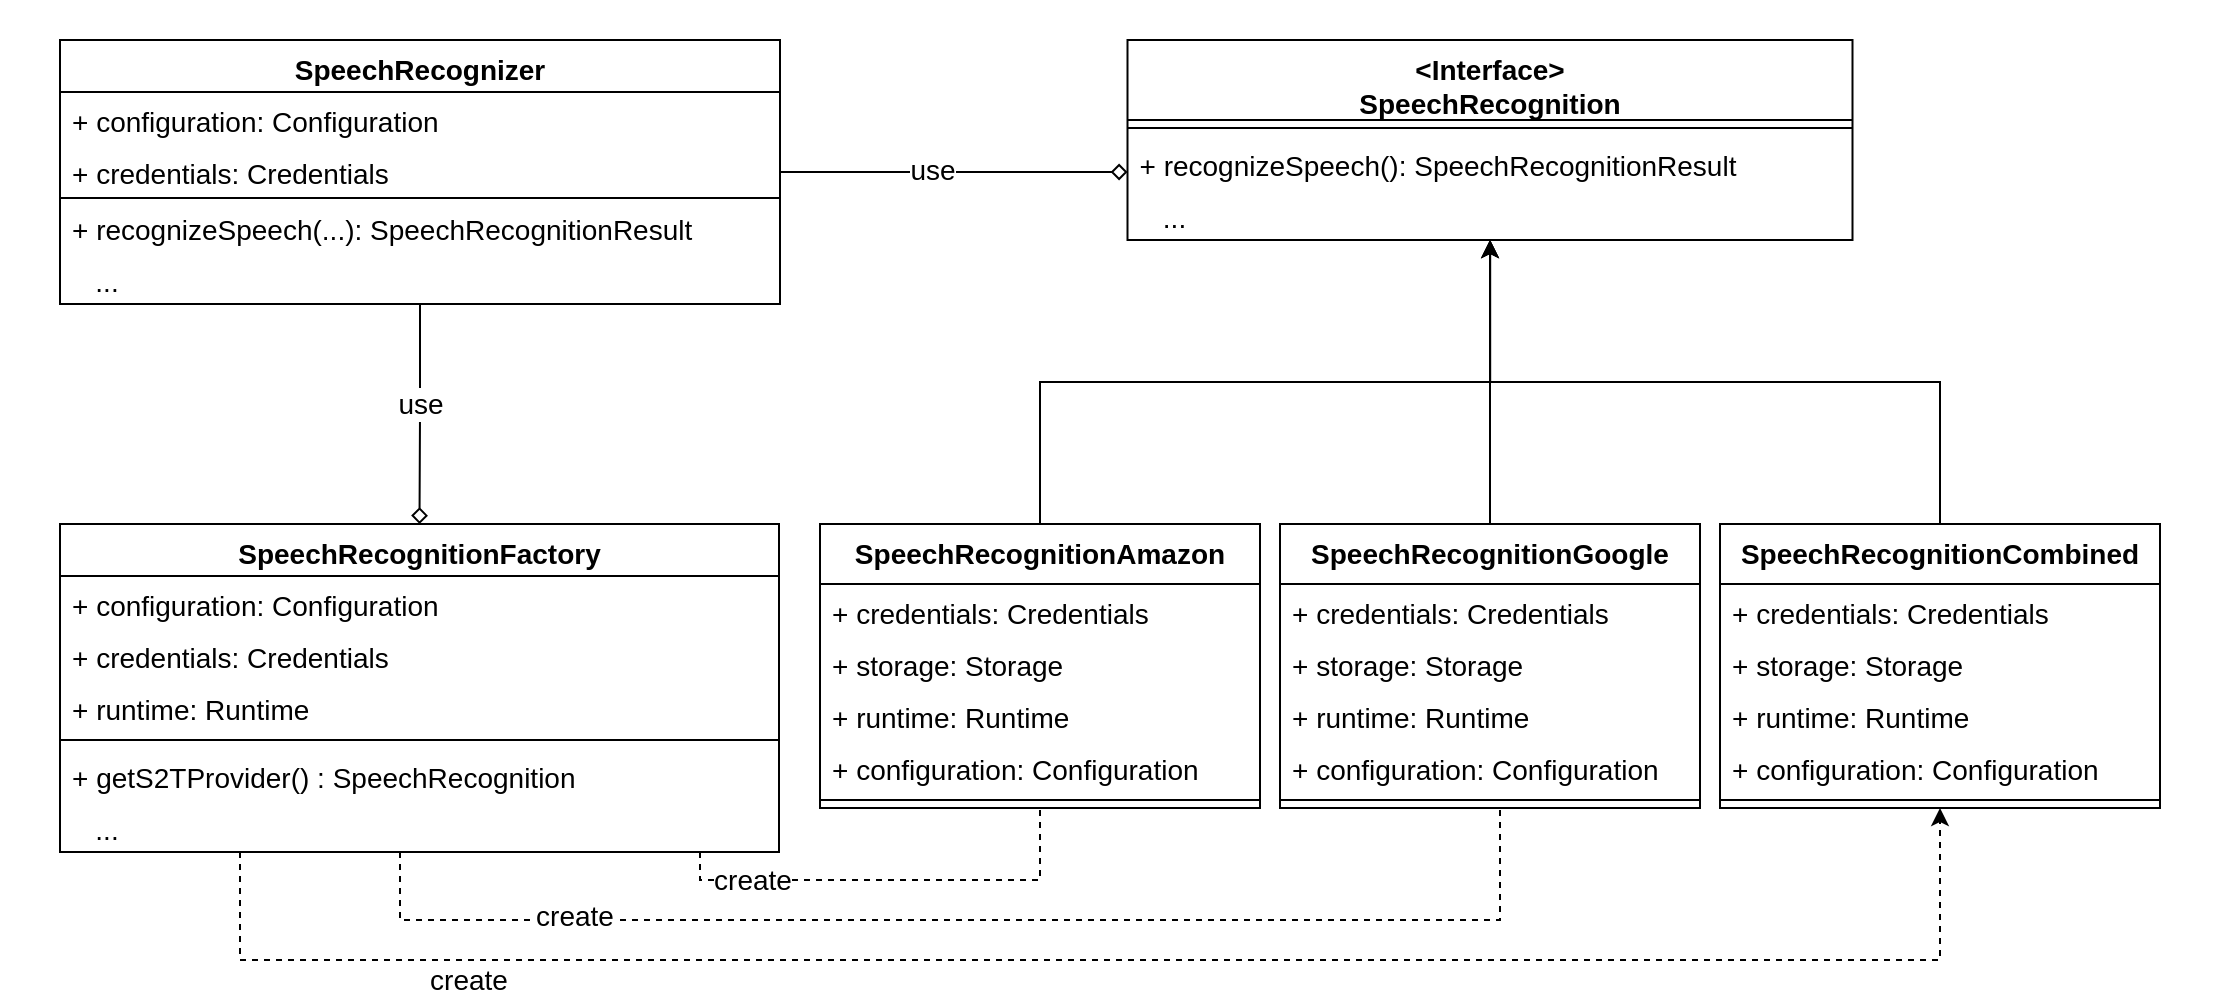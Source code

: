 <mxfile version="21.0.10" type="device"><diagram id="wtVQ1h2X89k8MISaPQCw" name="Seite-1"><mxGraphModel dx="1434" dy="802" grid="1" gridSize="10" guides="1" tooltips="1" connect="1" arrows="1" fold="1" page="1" pageScale="1" pageWidth="827" pageHeight="1169" math="0" shadow="0"><root><mxCell id="0"/><mxCell id="1" parent="0"/><mxCell id="u1r3c1feECKWbiHXQktC-6" value="" style="rounded=1;whiteSpace=wrap;html=1;fillColor=none;strokeColor=none;" parent="1" vertex="1"><mxGeometry x="450" y="360" width="1110" height="500" as="geometry"/></mxCell><mxCell id="hRCYIYvR6mgjOrLLROBW-50" style="edgeStyle=orthogonalEdgeStyle;rounded=0;orthogonalLoop=1;jettySize=auto;html=1;endArrow=none;endFill=0;fontSize=14;dashed=1;" parent="1" source="hRCYIYvR6mgjOrLLROBW-1" target="hRCYIYvR6mgjOrLLROBW-34" edge="1"><mxGeometry relative="1" as="geometry"><Array as="points"><mxPoint x="800" y="800"/><mxPoint x="970" y="800"/></Array><mxPoint x="1015.0" y="840" as="targetPoint"/></mxGeometry></mxCell><mxCell id="hRCYIYvR6mgjOrLLROBW-52" value="create" style="edgeLabel;html=1;align=center;verticalAlign=middle;resizable=0;points=[];fontSize=14;" parent="hRCYIYvR6mgjOrLLROBW-50" vertex="1" connectable="0"><mxGeometry x="-0.067" relative="1" as="geometry"><mxPoint x="-63" as="offset"/></mxGeometry></mxCell><mxCell id="hRCYIYvR6mgjOrLLROBW-51" style="edgeStyle=orthogonalEdgeStyle;rounded=0;orthogonalLoop=1;jettySize=auto;html=1;endArrow=none;endFill=0;fontSize=14;dashed=1;" parent="1" source="hRCYIYvR6mgjOrLLROBW-1" target="hRCYIYvR6mgjOrLLROBW-42" edge="1"><mxGeometry relative="1" as="geometry"><Array as="points"><mxPoint x="650" y="820"/><mxPoint x="1200" y="820"/></Array></mxGeometry></mxCell><mxCell id="hRCYIYvR6mgjOrLLROBW-53" value="create" style="edgeLabel;html=1;align=center;verticalAlign=middle;resizable=0;points=[];fontSize=14;" parent="hRCYIYvR6mgjOrLLROBW-51" vertex="1" connectable="0"><mxGeometry x="-0.3" y="2" relative="1" as="geometry"><mxPoint x="-103" as="offset"/></mxGeometry></mxCell><mxCell id="sWCU-hn7lS3tqTHt28BD-5" value="create" style="edgeLabel;html=1;align=center;verticalAlign=middle;resizable=0;points=[];fontSize=14;" parent="hRCYIYvR6mgjOrLLROBW-51" vertex="1" connectable="0"><mxGeometry x="-0.3" y="2" relative="1" as="geometry"><mxPoint x="-156" y="32" as="offset"/></mxGeometry></mxCell><mxCell id="sWCU-hn7lS3tqTHt28BD-4" style="edgeStyle=orthogonalEdgeStyle;rounded=0;orthogonalLoop=1;jettySize=auto;html=1;dashed=1;" parent="1" source="hRCYIYvR6mgjOrLLROBW-1" target="KhOsI9jOeI7D8OV6hnkf-4" edge="1"><mxGeometry relative="1" as="geometry"><Array as="points"><mxPoint x="570" y="840"/><mxPoint x="1420" y="840"/></Array></mxGeometry></mxCell><mxCell id="hRCYIYvR6mgjOrLLROBW-1" value="SpeechRecognitionFactory" style="swimlane;fontStyle=1;align=center;verticalAlign=top;childLayout=stackLayout;horizontal=1;startSize=26;horizontalStack=0;resizeParent=1;resizeParentMax=0;resizeLast=0;collapsible=1;marginBottom=0;fontSize=14;" parent="1" vertex="1"><mxGeometry x="480" y="622" width="359.5" height="164" as="geometry"><mxRectangle x="620" y="240" width="130" height="30" as="alternateBounds"/></mxGeometry></mxCell><mxCell id="hRCYIYvR6mgjOrLLROBW-2" value="+ configuration: Configuration" style="text;strokeColor=none;fillColor=none;align=left;verticalAlign=top;spacingLeft=4;spacingRight=4;overflow=hidden;rotatable=0;points=[[0,0.5],[1,0.5]];portConstraint=eastwest;fontSize=14;" parent="hRCYIYvR6mgjOrLLROBW-1" vertex="1"><mxGeometry y="26" width="359.5" height="26" as="geometry"/></mxCell><mxCell id="sWCU-hn7lS3tqTHt28BD-6" value="+ credentials: Credentials" style="text;strokeColor=none;fillColor=none;align=left;verticalAlign=top;spacingLeft=4;spacingRight=4;overflow=hidden;rotatable=0;points=[[0,0.5],[1,0.5]];portConstraint=eastwest;fontSize=14;" parent="hRCYIYvR6mgjOrLLROBW-1" vertex="1"><mxGeometry y="52" width="359.5" height="26" as="geometry"/></mxCell><mxCell id="hRCYIYvR6mgjOrLLROBW-32" value="+ runtime: Runtime" style="text;strokeColor=none;fillColor=none;align=left;verticalAlign=top;spacingLeft=4;spacingRight=4;overflow=hidden;rotatable=0;points=[[0,0.5],[1,0.5]];portConstraint=eastwest;fontSize=14;" parent="hRCYIYvR6mgjOrLLROBW-1" vertex="1"><mxGeometry y="78" width="359.5" height="26" as="geometry"/></mxCell><mxCell id="hRCYIYvR6mgjOrLLROBW-3" value="" style="line;strokeWidth=1;fillColor=none;align=left;verticalAlign=middle;spacingTop=-1;spacingLeft=3;spacingRight=3;rotatable=0;labelPosition=right;points=[];portConstraint=eastwest;strokeColor=inherit;fontSize=14;" parent="hRCYIYvR6mgjOrLLROBW-1" vertex="1"><mxGeometry y="104" width="359.5" height="8" as="geometry"/></mxCell><mxCell id="hRCYIYvR6mgjOrLLROBW-7" value="+ getS2TProvider() : SpeechRecognition" style="text;strokeColor=none;fillColor=none;align=left;verticalAlign=top;spacingLeft=4;spacingRight=4;overflow=hidden;rotatable=0;points=[[0,0.5],[1,0.5]];portConstraint=eastwest;fontSize=14;" parent="hRCYIYvR6mgjOrLLROBW-1" vertex="1"><mxGeometry y="112" width="359.5" height="26" as="geometry"/></mxCell><mxCell id="hRCYIYvR6mgjOrLLROBW-12" value="   ..." style="text;strokeColor=none;fillColor=none;align=left;verticalAlign=top;spacingLeft=4;spacingRight=4;overflow=hidden;rotatable=0;points=[[0,0.5],[1,0.5]];portConstraint=eastwest;fontSize=14;" parent="hRCYIYvR6mgjOrLLROBW-1" vertex="1"><mxGeometry y="138" width="359.5" height="26" as="geometry"/></mxCell><mxCell id="hRCYIYvR6mgjOrLLROBW-23" value="&lt;Interface&gt;&#10;SpeechRecognition" style="swimlane;fontStyle=1;align=center;verticalAlign=top;childLayout=stackLayout;horizontal=1;startSize=40;horizontalStack=0;resizeParent=1;resizeParentMax=0;resizeLast=0;collapsible=1;marginBottom=0;fontSize=14;" parent="1" vertex="1"><mxGeometry x="1013.75" y="380" width="362.5" height="100" as="geometry"><mxRectangle x="620" y="240" width="130" height="30" as="alternateBounds"/></mxGeometry></mxCell><mxCell id="hRCYIYvR6mgjOrLLROBW-24" value="" style="line;strokeWidth=1;fillColor=none;align=left;verticalAlign=middle;spacingTop=-1;spacingLeft=3;spacingRight=3;rotatable=0;labelPosition=right;points=[];portConstraint=eastwest;strokeColor=inherit;fontSize=14;" parent="hRCYIYvR6mgjOrLLROBW-23" vertex="1"><mxGeometry y="40" width="362.5" height="8" as="geometry"/></mxCell><mxCell id="hRCYIYvR6mgjOrLLROBW-26" value="+ recognizeSpeech(): SpeechRecognitionResult" style="text;strokeColor=none;fillColor=none;align=left;verticalAlign=top;spacingLeft=4;spacingRight=4;overflow=hidden;rotatable=0;points=[[0,0.5],[1,0.5]];portConstraint=eastwest;fontSize=14;" parent="hRCYIYvR6mgjOrLLROBW-23" vertex="1"><mxGeometry y="48" width="362.5" height="26" as="geometry"/></mxCell><mxCell id="hRCYIYvR6mgjOrLLROBW-41" value="   ..." style="text;strokeColor=none;fillColor=none;align=left;verticalAlign=top;spacingLeft=4;spacingRight=4;overflow=hidden;rotatable=0;points=[[0,0.5],[1,0.5]];portConstraint=eastwest;fontSize=14;" parent="hRCYIYvR6mgjOrLLROBW-23" vertex="1"><mxGeometry y="74" width="362.5" height="26" as="geometry"/></mxCell><mxCell id="sWCU-hn7lS3tqTHt28BD-2" style="edgeStyle=orthogonalEdgeStyle;rounded=0;orthogonalLoop=1;jettySize=auto;html=1;" parent="1" source="hRCYIYvR6mgjOrLLROBW-34" target="hRCYIYvR6mgjOrLLROBW-23" edge="1"><mxGeometry relative="1" as="geometry"/></mxCell><mxCell id="hRCYIYvR6mgjOrLLROBW-34" value="SpeechRecognitionAmazon" style="swimlane;fontStyle=1;align=center;verticalAlign=top;childLayout=stackLayout;horizontal=1;startSize=30;horizontalStack=0;resizeParent=1;resizeParentMax=0;resizeLast=0;collapsible=1;marginBottom=0;fontSize=14;" parent="1" vertex="1"><mxGeometry x="860" y="622" width="220" height="142" as="geometry"><mxRectangle x="620" y="240" width="130" height="30" as="alternateBounds"/></mxGeometry></mxCell><mxCell id="u1r3c1feECKWbiHXQktC-3" value="+ credentials: Credentials" style="text;strokeColor=none;fillColor=none;align=left;verticalAlign=top;spacingLeft=4;spacingRight=4;overflow=hidden;rotatable=0;points=[[0,0.5],[1,0.5]];portConstraint=eastwest;fontSize=14;" parent="hRCYIYvR6mgjOrLLROBW-34" vertex="1"><mxGeometry y="30" width="220" height="26" as="geometry"/></mxCell><mxCell id="u1r3c1feECKWbiHXQktC-4" value="+ storage: Storage" style="text;strokeColor=none;fillColor=none;align=left;verticalAlign=top;spacingLeft=4;spacingRight=4;overflow=hidden;rotatable=0;points=[[0,0.5],[1,0.5]];portConstraint=eastwest;fontSize=14;" parent="hRCYIYvR6mgjOrLLROBW-34" vertex="1"><mxGeometry y="56" width="220" height="26" as="geometry"/></mxCell><mxCell id="KhOsI9jOeI7D8OV6hnkf-3" value="+ runtime: Runtime" style="text;strokeColor=none;fillColor=none;align=left;verticalAlign=top;spacingLeft=4;spacingRight=4;overflow=hidden;rotatable=0;points=[[0,0.5],[1,0.5]];portConstraint=eastwest;fontSize=14;" parent="hRCYIYvR6mgjOrLLROBW-34" vertex="1"><mxGeometry y="82" width="220" height="26" as="geometry"/></mxCell><mxCell id="hRCYIYvR6mgjOrLLROBW-35" value="+ configuration: Configuration" style="text;strokeColor=none;fillColor=none;align=left;verticalAlign=top;spacingLeft=4;spacingRight=4;overflow=hidden;rotatable=0;points=[[0,0.5],[1,0.5]];portConstraint=eastwest;fontSize=14;" parent="hRCYIYvR6mgjOrLLROBW-34" vertex="1"><mxGeometry y="108" width="220" height="26" as="geometry"/></mxCell><mxCell id="hRCYIYvR6mgjOrLLROBW-36" value="" style="line;strokeWidth=1;fillColor=none;align=left;verticalAlign=middle;spacingTop=-1;spacingLeft=3;spacingRight=3;rotatable=0;labelPosition=right;points=[];portConstraint=eastwest;strokeColor=inherit;fontSize=14;" parent="hRCYIYvR6mgjOrLLROBW-34" vertex="1"><mxGeometry y="134" width="220" height="8" as="geometry"/></mxCell><mxCell id="hRCYIYvR6mgjOrLLROBW-49" style="edgeStyle=orthogonalEdgeStyle;rounded=0;orthogonalLoop=1;jettySize=auto;html=1;endArrow=diamond;endFill=0;fontSize=14;" parent="1" source="hRCYIYvR6mgjOrLLROBW-13" target="hRCYIYvR6mgjOrLLROBW-1" edge="1"><mxGeometry relative="1" as="geometry"/></mxCell><mxCell id="hRCYIYvR6mgjOrLLROBW-54" value="use" style="edgeLabel;html=1;align=center;verticalAlign=middle;resizable=0;points=[];fontSize=14;" parent="hRCYIYvR6mgjOrLLROBW-49" vertex="1" connectable="0"><mxGeometry x="-0.109" y="2" relative="1" as="geometry"><mxPoint x="-2" y="1" as="offset"/></mxGeometry></mxCell><mxCell id="0X46Qtha_BIXwkY15KMi-1" style="edgeStyle=orthogonalEdgeStyle;rounded=0;orthogonalLoop=1;jettySize=auto;html=1;endArrow=diamond;endFill=0;fontSize=14;" parent="1" source="hRCYIYvR6mgjOrLLROBW-13" target="hRCYIYvR6mgjOrLLROBW-23" edge="1"><mxGeometry relative="1" as="geometry"><Array as="points"><mxPoint x="1030" y="450"/><mxPoint x="1030" y="450"/></Array><mxPoint x="1020" y="450" as="targetPoint"/></mxGeometry></mxCell><mxCell id="0X46Qtha_BIXwkY15KMi-2" value="use" style="edgeLabel;html=1;align=center;verticalAlign=middle;resizable=0;points=[];fontSize=14;" parent="0X46Qtha_BIXwkY15KMi-1" vertex="1" connectable="0"><mxGeometry x="-0.127" y="-2" relative="1" as="geometry"><mxPoint y="-3" as="offset"/></mxGeometry></mxCell><mxCell id="hRCYIYvR6mgjOrLLROBW-13" value="SpeechRecognizer" style="swimlane;fontStyle=1;align=center;verticalAlign=top;childLayout=stackLayout;horizontal=1;startSize=26;horizontalStack=0;resizeParent=1;resizeParentMax=0;resizeLast=0;collapsible=1;marginBottom=0;fontSize=14;" parent="1" vertex="1"><mxGeometry x="480" y="380" width="360" height="132" as="geometry"><mxRectangle x="620" y="240" width="130" height="30" as="alternateBounds"/></mxGeometry></mxCell><mxCell id="QFIq7xXq9BXHEc0DejL3-2" value="+ configuration: Configuration" style="text;strokeColor=none;fillColor=none;align=left;verticalAlign=top;spacingLeft=4;spacingRight=4;overflow=hidden;rotatable=0;points=[[0,0.5],[1,0.5]];portConstraint=eastwest;fontSize=14;" parent="hRCYIYvR6mgjOrLLROBW-13" vertex="1"><mxGeometry y="26" width="360" height="26" as="geometry"/></mxCell><mxCell id="QFIq7xXq9BXHEc0DejL3-3" value="+ credentials: Credentials" style="text;strokeColor=none;fillColor=none;align=left;verticalAlign=top;spacingLeft=4;spacingRight=4;overflow=hidden;rotatable=0;points=[[0,0.5],[1,0.5]];portConstraint=eastwest;fontSize=14;" parent="hRCYIYvR6mgjOrLLROBW-13" vertex="1"><mxGeometry y="52" width="360" height="26" as="geometry"/></mxCell><mxCell id="hRCYIYvR6mgjOrLLROBW-16" value="" style="line;strokeWidth=1;fillColor=none;align=left;verticalAlign=middle;spacingTop=-1;spacingLeft=3;spacingRight=3;rotatable=0;labelPosition=right;points=[];portConstraint=eastwest;strokeColor=inherit;fontSize=14;" parent="hRCYIYvR6mgjOrLLROBW-13" vertex="1"><mxGeometry y="78" width="360" height="2" as="geometry"/></mxCell><mxCell id="hRCYIYvR6mgjOrLLROBW-17" value="+ recognizeSpeech(...): SpeechRecognitionResult" style="text;strokeColor=none;fillColor=none;align=left;verticalAlign=top;spacingLeft=4;spacingRight=4;overflow=hidden;rotatable=0;points=[[0,0.5],[1,0.5]];portConstraint=eastwest;fontSize=14;" parent="hRCYIYvR6mgjOrLLROBW-13" vertex="1"><mxGeometry y="80" width="360" height="26" as="geometry"/></mxCell><mxCell id="hRCYIYvR6mgjOrLLROBW-21" value="   ..." style="text;strokeColor=none;fillColor=none;align=left;verticalAlign=top;spacingLeft=4;spacingRight=4;overflow=hidden;rotatable=0;points=[[0,0.5],[1,0.5]];portConstraint=eastwest;fontSize=14;" parent="hRCYIYvR6mgjOrLLROBW-13" vertex="1"><mxGeometry y="106" width="360" height="26" as="geometry"/></mxCell><mxCell id="sWCU-hn7lS3tqTHt28BD-1" style="edgeStyle=orthogonalEdgeStyle;rounded=0;orthogonalLoop=1;jettySize=auto;html=1;" parent="1" source="hRCYIYvR6mgjOrLLROBW-42" target="hRCYIYvR6mgjOrLLROBW-23" edge="1"><mxGeometry relative="1" as="geometry"><Array as="points"><mxPoint x="1195" y="530"/><mxPoint x="1195" y="530"/></Array></mxGeometry></mxCell><mxCell id="hRCYIYvR6mgjOrLLROBW-42" value="SpeechRecognitionGoogle" style="swimlane;fontStyle=1;align=center;verticalAlign=top;childLayout=stackLayout;horizontal=1;startSize=30;horizontalStack=0;resizeParent=1;resizeParentMax=0;resizeLast=0;collapsible=1;marginBottom=0;fontSize=14;" parent="1" vertex="1"><mxGeometry x="1090" y="622" width="210" height="142" as="geometry"><mxRectangle x="620" y="240" width="130" height="30" as="alternateBounds"/></mxGeometry></mxCell><mxCell id="hRCYIYvR6mgjOrLLROBW-43" value="+ credentials: Credentials" style="text;strokeColor=none;fillColor=none;align=left;verticalAlign=top;spacingLeft=4;spacingRight=4;overflow=hidden;rotatable=0;points=[[0,0.5],[1,0.5]];portConstraint=eastwest;fontSize=14;" parent="hRCYIYvR6mgjOrLLROBW-42" vertex="1"><mxGeometry y="30" width="210" height="26" as="geometry"/></mxCell><mxCell id="u1r3c1feECKWbiHXQktC-2" value="+ storage: Storage" style="text;strokeColor=none;fillColor=none;align=left;verticalAlign=top;spacingLeft=4;spacingRight=4;overflow=hidden;rotatable=0;points=[[0,0.5],[1,0.5]];portConstraint=eastwest;fontSize=14;" parent="hRCYIYvR6mgjOrLLROBW-42" vertex="1"><mxGeometry y="56" width="210" height="26" as="geometry"/></mxCell><mxCell id="KhOsI9jOeI7D8OV6hnkf-2" value="+ runtime: Runtime" style="text;strokeColor=none;fillColor=none;align=left;verticalAlign=top;spacingLeft=4;spacingRight=4;overflow=hidden;rotatable=0;points=[[0,0.5],[1,0.5]];portConstraint=eastwest;fontSize=14;" parent="hRCYIYvR6mgjOrLLROBW-42" vertex="1"><mxGeometry y="82" width="210" height="26" as="geometry"/></mxCell><mxCell id="u1r3c1feECKWbiHXQktC-5" value="+ configuration: Configuration" style="text;strokeColor=none;fillColor=none;align=left;verticalAlign=top;spacingLeft=4;spacingRight=4;overflow=hidden;rotatable=0;points=[[0,0.5],[1,0.5]];portConstraint=eastwest;fontSize=14;" parent="hRCYIYvR6mgjOrLLROBW-42" vertex="1"><mxGeometry y="108" width="210" height="26" as="geometry"/></mxCell><mxCell id="hRCYIYvR6mgjOrLLROBW-44" value="" style="line;strokeWidth=1;fillColor=none;align=left;verticalAlign=middle;spacingTop=-1;spacingLeft=3;spacingRight=3;rotatable=0;labelPosition=right;points=[];portConstraint=eastwest;strokeColor=inherit;fontSize=14;" parent="hRCYIYvR6mgjOrLLROBW-42" vertex="1"><mxGeometry y="134" width="210" height="8" as="geometry"/></mxCell><mxCell id="sWCU-hn7lS3tqTHt28BD-3" style="edgeStyle=orthogonalEdgeStyle;rounded=0;orthogonalLoop=1;jettySize=auto;html=1;" parent="1" source="KhOsI9jOeI7D8OV6hnkf-4" target="hRCYIYvR6mgjOrLLROBW-23" edge="1"><mxGeometry relative="1" as="geometry"/></mxCell><mxCell id="KhOsI9jOeI7D8OV6hnkf-4" value="SpeechRecognitionCombined" style="swimlane;fontStyle=1;align=center;verticalAlign=top;childLayout=stackLayout;horizontal=1;startSize=30;horizontalStack=0;resizeParent=1;resizeParentMax=0;resizeLast=0;collapsible=1;marginBottom=0;fontSize=14;" parent="1" vertex="1"><mxGeometry x="1310" y="622" width="220" height="142" as="geometry"><mxRectangle x="620" y="240" width="130" height="30" as="alternateBounds"/></mxGeometry></mxCell><mxCell id="KhOsI9jOeI7D8OV6hnkf-5" value="+ credentials: Credentials" style="text;strokeColor=none;fillColor=none;align=left;verticalAlign=top;spacingLeft=4;spacingRight=4;overflow=hidden;rotatable=0;points=[[0,0.5],[1,0.5]];portConstraint=eastwest;fontSize=14;" parent="KhOsI9jOeI7D8OV6hnkf-4" vertex="1"><mxGeometry y="30" width="220" height="26" as="geometry"/></mxCell><mxCell id="KhOsI9jOeI7D8OV6hnkf-6" value="+ storage: Storage" style="text;strokeColor=none;fillColor=none;align=left;verticalAlign=top;spacingLeft=4;spacingRight=4;overflow=hidden;rotatable=0;points=[[0,0.5],[1,0.5]];portConstraint=eastwest;fontSize=14;" parent="KhOsI9jOeI7D8OV6hnkf-4" vertex="1"><mxGeometry y="56" width="220" height="26" as="geometry"/></mxCell><mxCell id="KhOsI9jOeI7D8OV6hnkf-7" value="+ runtime: Runtime" style="text;strokeColor=none;fillColor=none;align=left;verticalAlign=top;spacingLeft=4;spacingRight=4;overflow=hidden;rotatable=0;points=[[0,0.5],[1,0.5]];portConstraint=eastwest;fontSize=14;" parent="KhOsI9jOeI7D8OV6hnkf-4" vertex="1"><mxGeometry y="82" width="220" height="26" as="geometry"/></mxCell><mxCell id="KhOsI9jOeI7D8OV6hnkf-8" value="+ configuration: Configuration" style="text;strokeColor=none;fillColor=none;align=left;verticalAlign=top;spacingLeft=4;spacingRight=4;overflow=hidden;rotatable=0;points=[[0,0.5],[1,0.5]];portConstraint=eastwest;fontSize=14;" parent="KhOsI9jOeI7D8OV6hnkf-4" vertex="1"><mxGeometry y="108" width="220" height="26" as="geometry"/></mxCell><mxCell id="KhOsI9jOeI7D8OV6hnkf-9" value="" style="line;strokeWidth=1;fillColor=none;align=left;verticalAlign=middle;spacingTop=-1;spacingLeft=3;spacingRight=3;rotatable=0;labelPosition=right;points=[];portConstraint=eastwest;strokeColor=inherit;fontSize=14;" parent="KhOsI9jOeI7D8OV6hnkf-4" vertex="1"><mxGeometry y="134" width="220" height="8" as="geometry"/></mxCell></root></mxGraphModel></diagram></mxfile>